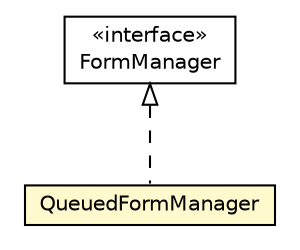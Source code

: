 #!/usr/local/bin/dot
#
# Class diagram 
# Generated by UMLGraph version R5_6-24-gf6e263 (http://www.umlgraph.org/)
#

digraph G {
	edge [fontname="Helvetica",fontsize=10,labelfontname="Helvetica",labelfontsize=10];
	node [fontname="Helvetica",fontsize=10,shape=plaintext];
	nodesep=0.25;
	ranksep=0.5;
	// org.universAAL.ui.handler.gui.swing.formManagement.QueuedFormManager
	c6728309 [label=<<table title="org.universAAL.ui.handler.gui.swing.formManagement.QueuedFormManager" border="0" cellborder="1" cellspacing="0" cellpadding="2" port="p" bgcolor="lemonChiffon" href="./QueuedFormManager.html">
		<tr><td><table border="0" cellspacing="0" cellpadding="1">
<tr><td align="center" balign="center"> QueuedFormManager </td></tr>
		</table></td></tr>
		</table>>, URL="./QueuedFormManager.html", fontname="Helvetica", fontcolor="black", fontsize=10.0];
	// org.universAAL.ui.handler.gui.swing.formManagement.FormManager
	c6728310 [label=<<table title="org.universAAL.ui.handler.gui.swing.formManagement.FormManager" border="0" cellborder="1" cellspacing="0" cellpadding="2" port="p" href="./FormManager.html">
		<tr><td><table border="0" cellspacing="0" cellpadding="1">
<tr><td align="center" balign="center"> &#171;interface&#187; </td></tr>
<tr><td align="center" balign="center"> FormManager </td></tr>
		</table></td></tr>
		</table>>, URL="./FormManager.html", fontname="Helvetica", fontcolor="black", fontsize=10.0];
	//org.universAAL.ui.handler.gui.swing.formManagement.QueuedFormManager implements org.universAAL.ui.handler.gui.swing.formManagement.FormManager
	c6728310:p -> c6728309:p [dir=back,arrowtail=empty,style=dashed];
}

